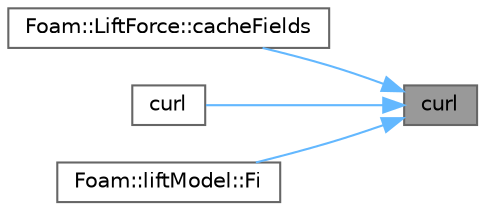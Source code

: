 digraph "curl"
{
 // LATEX_PDF_SIZE
  bgcolor="transparent";
  edge [fontname=Helvetica,fontsize=10,labelfontname=Helvetica,labelfontsize=10];
  node [fontname=Helvetica,fontsize=10,shape=box,height=0.2,width=0.4];
  rankdir="RL";
  Node1 [id="Node000001",label="curl",height=0.2,width=0.4,color="gray40", fillcolor="grey60", style="filled", fontcolor="black",tooltip=" "];
  Node1 -> Node2 [id="edge1_Node000001_Node000002",dir="back",color="steelblue1",style="solid",tooltip=" "];
  Node2 [id="Node000002",label="Foam::LiftForce::cacheFields",height=0.2,width=0.4,color="grey40", fillcolor="white", style="filled",URL="$classFoam_1_1LiftForce.html#a6005414ac27ae3e0b5a783ba216c1906",tooltip=" "];
  Node1 -> Node3 [id="edge2_Node000001_Node000003",dir="back",color="steelblue1",style="solid",tooltip=" "];
  Node3 [id="Node000003",label="curl",height=0.2,width=0.4,color="grey40", fillcolor="white", style="filled",URL="$namespaceFoam_1_1fvc.html#a0e63cae50a81310f06ab0000dcca910d",tooltip=" "];
  Node1 -> Node4 [id="edge3_Node000001_Node000004",dir="back",color="steelblue1",style="solid",tooltip=" "];
  Node4 [id="Node000004",label="Foam::liftModel::Fi",height=0.2,width=0.4,color="grey40", fillcolor="white", style="filled",URL="$classFoam_1_1liftModel.html#ad6afc16bf50509435484533bbc5eeb47",tooltip=" "];
}
